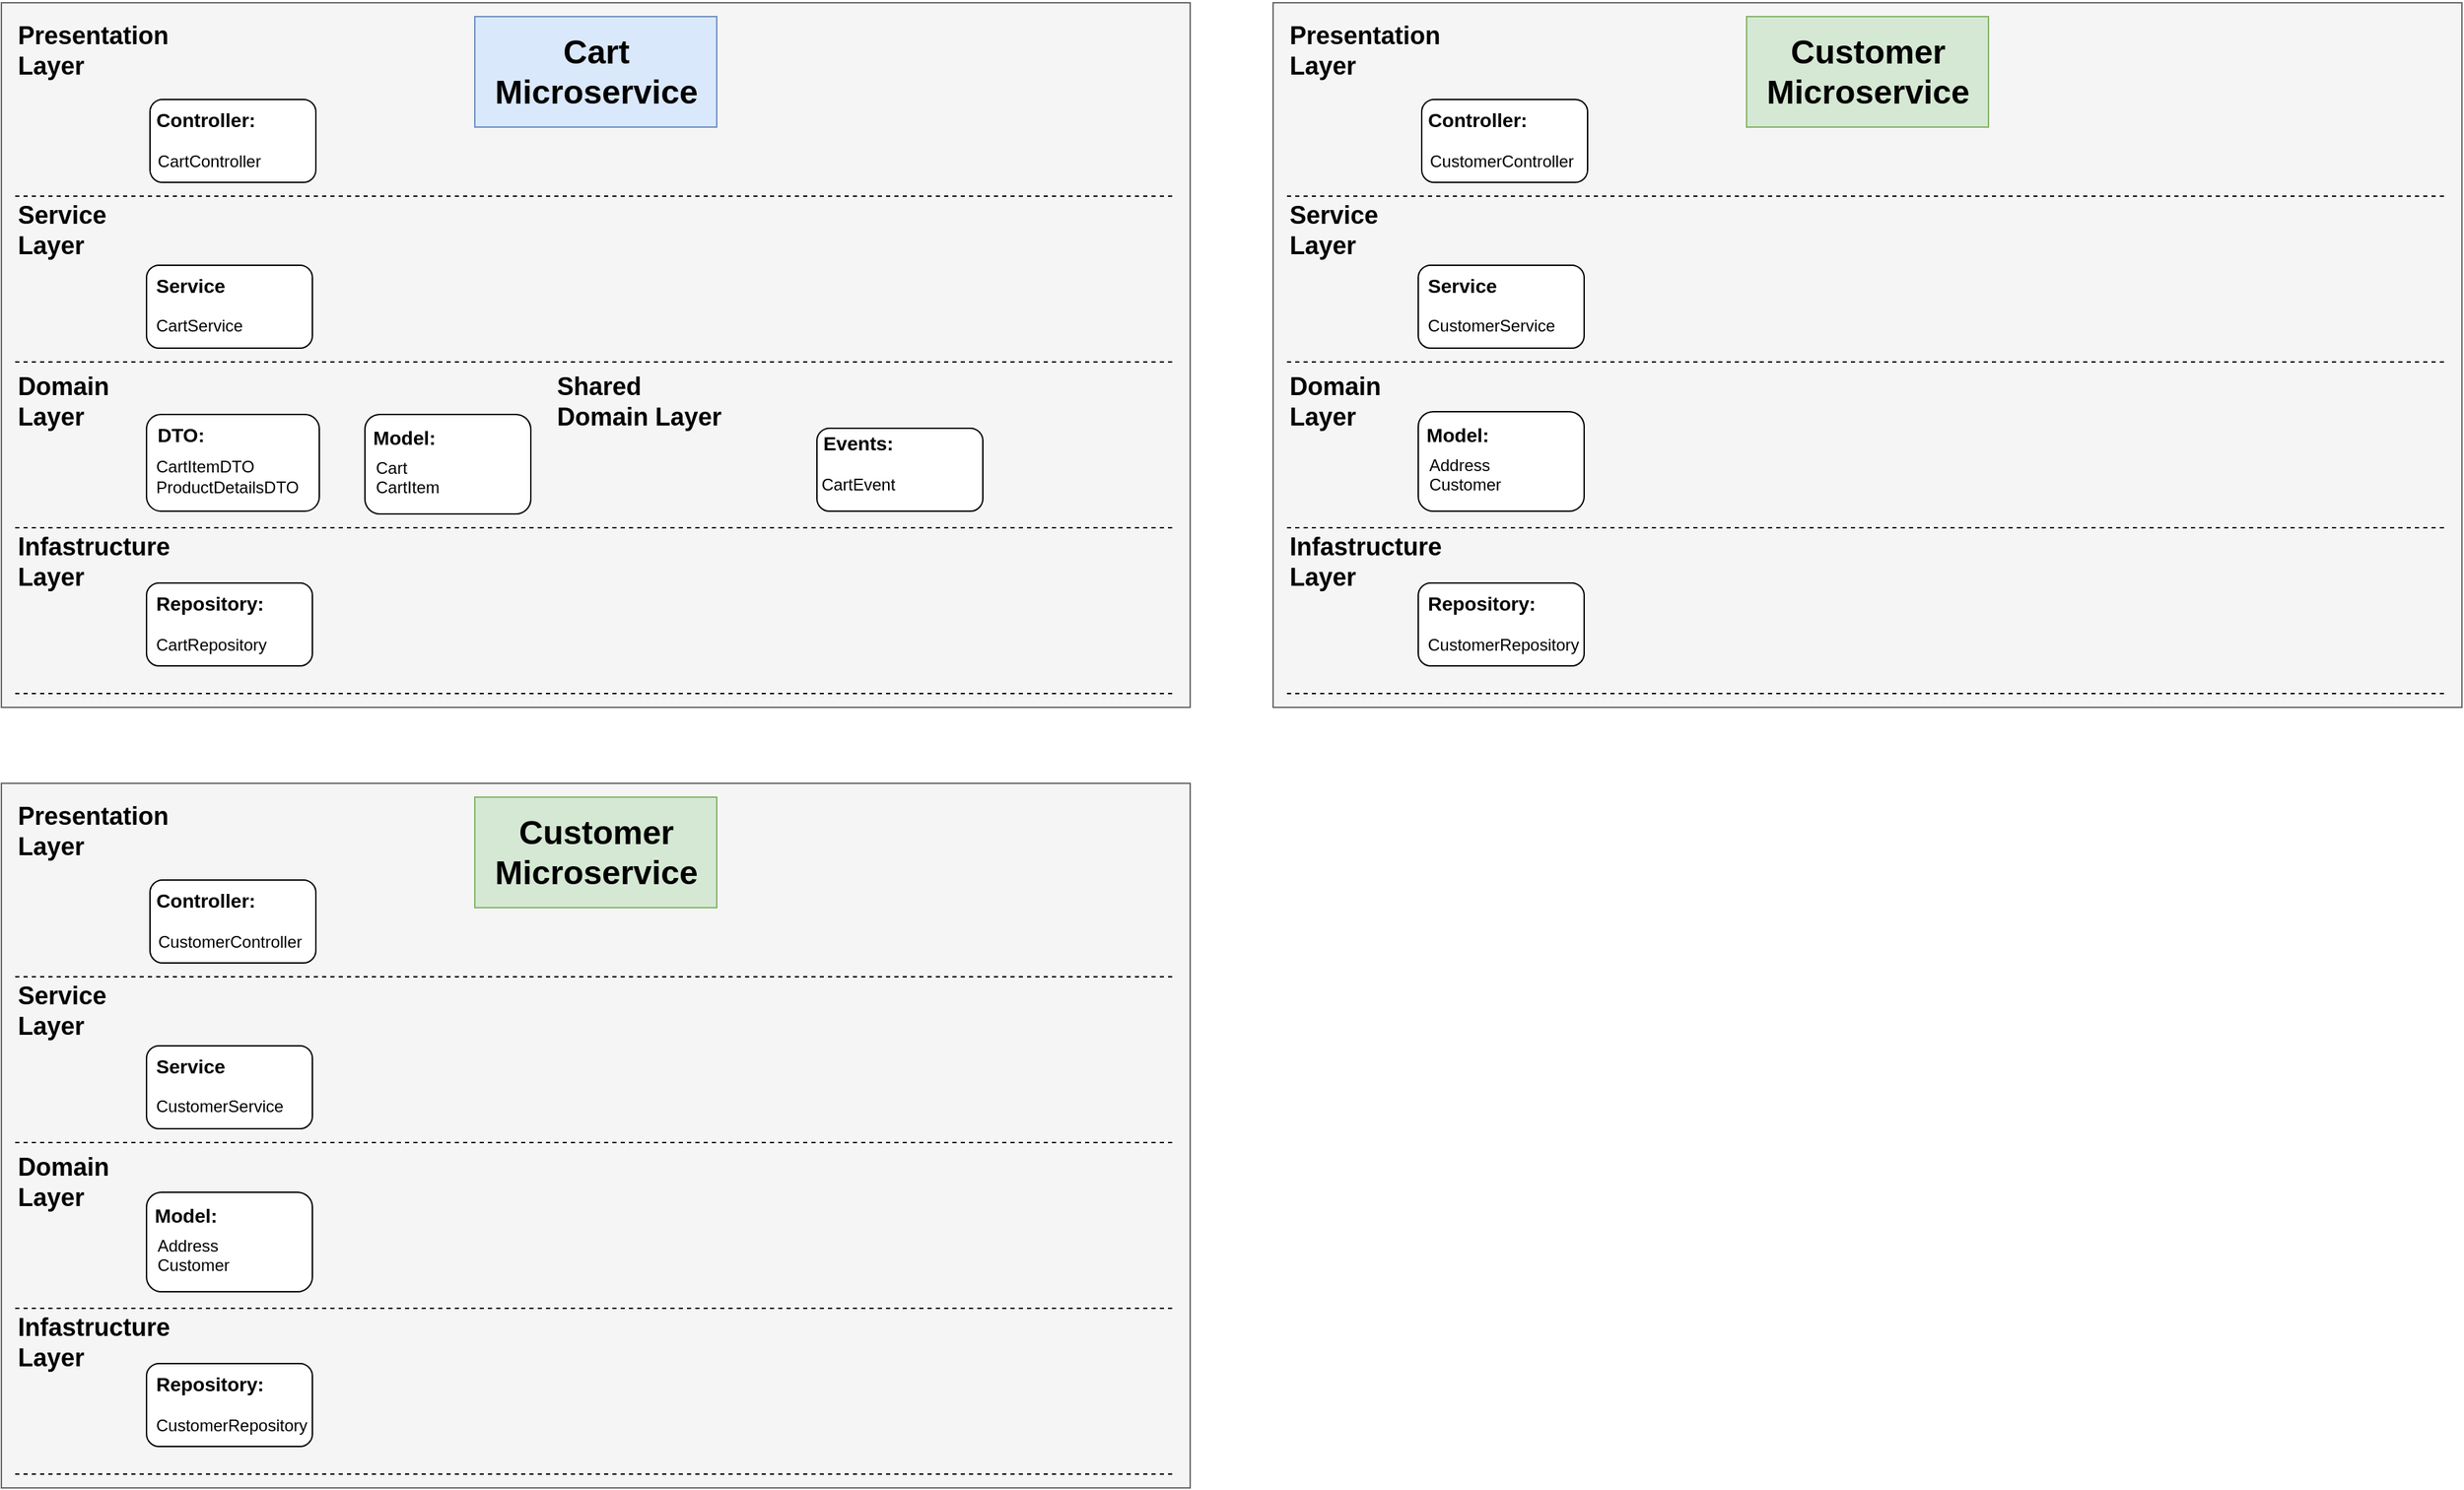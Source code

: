 <mxfile version="24.7.17">
  <diagram name="Page-1" id="kIctkeBkr8f2s4fUDdkD">
    <mxGraphModel dx="1144" dy="801" grid="1" gridSize="10" guides="1" tooltips="1" connect="1" arrows="1" fold="1" page="1" pageScale="1" pageWidth="827" pageHeight="1169" math="0" shadow="0">
      <root>
        <mxCell id="0" />
        <mxCell id="1" parent="0" />
        <mxCell id="JEee_by6WqiBMCdvXWW1-28" value="" style="rounded=0;whiteSpace=wrap;html=1;fillColor=#f5f5f5;fontColor=#333333;strokeColor=#666666;" parent="1" vertex="1">
          <mxGeometry x="110" y="20" width="860" height="510" as="geometry" />
        </mxCell>
        <mxCell id="JEee_by6WqiBMCdvXWW1-55" value="" style="rounded=1;whiteSpace=wrap;html=1;" parent="1" vertex="1">
          <mxGeometry x="700" y="328" width="120" height="60" as="geometry" />
        </mxCell>
        <mxCell id="JEee_by6WqiBMCdvXWW1-52" value="" style="rounded=1;whiteSpace=wrap;html=1;" parent="1" vertex="1">
          <mxGeometry x="217.5" y="90" width="120" height="60" as="geometry" />
        </mxCell>
        <mxCell id="JEee_by6WqiBMCdvXWW1-42" value="" style="rounded=1;whiteSpace=wrap;html=1;" parent="1" vertex="1">
          <mxGeometry x="215" y="210" width="120" height="60" as="geometry" />
        </mxCell>
        <mxCell id="JEee_by6WqiBMCdvXWW1-39" value="" style="rounded=1;whiteSpace=wrap;html=1;" parent="1" vertex="1">
          <mxGeometry x="373" y="318" width="120" height="72" as="geometry" />
        </mxCell>
        <mxCell id="JEee_by6WqiBMCdvXWW1-34" value="" style="rounded=1;whiteSpace=wrap;html=1;" parent="1" vertex="1">
          <mxGeometry x="215" y="440" width="120" height="60" as="geometry" />
        </mxCell>
        <mxCell id="JEee_by6WqiBMCdvXWW1-4" value="&lt;h1&gt;Cart Microservice&lt;/h1&gt;" style="text;html=1;align=center;verticalAlign=middle;whiteSpace=wrap;rounded=0;fillColor=#dae8fc;strokeColor=#6c8ebf;" parent="1" vertex="1">
          <mxGeometry x="452.5" y="30" width="175" height="80" as="geometry" />
        </mxCell>
        <mxCell id="JEee_by6WqiBMCdvXWW1-6" value="" style="endArrow=none;html=1;rounded=0;bendable=0;fixDash=1;curved=0;dashed=1;" parent="1" edge="1">
          <mxGeometry width="50" height="50" relative="1" as="geometry">
            <mxPoint x="120" y="160" as="sourcePoint" />
            <mxPoint x="960" y="160" as="targetPoint" />
          </mxGeometry>
        </mxCell>
        <mxCell id="JEee_by6WqiBMCdvXWW1-7" value="" style="endArrow=none;html=1;rounded=0;dashed=1;" parent="1" edge="1">
          <mxGeometry width="50" height="50" relative="1" as="geometry">
            <mxPoint x="120" y="280" as="sourcePoint" />
            <mxPoint x="960" y="280" as="targetPoint" />
          </mxGeometry>
        </mxCell>
        <mxCell id="JEee_by6WqiBMCdvXWW1-8" value="" style="endArrow=none;html=1;rounded=0;dashed=1;" parent="1" edge="1">
          <mxGeometry width="50" height="50" relative="1" as="geometry">
            <mxPoint x="120" y="400" as="sourcePoint" />
            <mxPoint x="960" y="400" as="targetPoint" />
          </mxGeometry>
        </mxCell>
        <mxCell id="JEee_by6WqiBMCdvXWW1-9" value="&lt;h2&gt;Presentation Layer&lt;/h2&gt;" style="text;html=1;align=left;verticalAlign=middle;whiteSpace=wrap;rounded=0;" parent="1" vertex="1">
          <mxGeometry x="120" y="40" width="60" height="30" as="geometry" />
        </mxCell>
        <mxCell id="JEee_by6WqiBMCdvXWW1-10" value="&lt;h2&gt;Service Layer&lt;/h2&gt;" style="text;html=1;align=left;verticalAlign=middle;whiteSpace=wrap;rounded=0;" parent="1" vertex="1">
          <mxGeometry x="120" y="170" width="60" height="30" as="geometry" />
        </mxCell>
        <mxCell id="JEee_by6WqiBMCdvXWW1-11" value="&lt;h2&gt;Domain Layer&lt;/h2&gt;" style="text;html=1;align=left;verticalAlign=middle;whiteSpace=wrap;rounded=0;" parent="1" vertex="1">
          <mxGeometry x="120" y="294" width="60" height="30" as="geometry" />
        </mxCell>
        <mxCell id="JEee_by6WqiBMCdvXWW1-12" value="&lt;h2&gt;Infastructure Layer&lt;/h2&gt;" style="text;html=1;align=left;verticalAlign=middle;whiteSpace=wrap;rounded=0;" parent="1" vertex="1">
          <mxGeometry x="120" y="410" width="60" height="30" as="geometry" />
        </mxCell>
        <mxCell id="JEee_by6WqiBMCdvXWW1-13" value="" style="endArrow=none;html=1;rounded=0;dashed=1;" parent="1" edge="1">
          <mxGeometry width="50" height="50" relative="1" as="geometry">
            <mxPoint x="120" y="520" as="sourcePoint" />
            <mxPoint x="960" y="520" as="targetPoint" />
          </mxGeometry>
        </mxCell>
        <mxCell id="JEee_by6WqiBMCdvXWW1-15" value="&lt;h2&gt;Shared Domain Layer&lt;/h2&gt;" style="text;html=1;align=left;verticalAlign=middle;whiteSpace=wrap;rounded=0;" parent="1" vertex="1">
          <mxGeometry x="510" y="294" width="130" height="30" as="geometry" />
        </mxCell>
        <mxCell id="JEee_by6WqiBMCdvXWW1-26" value="CartService" style="text;whiteSpace=wrap;" parent="1" vertex="1">
          <mxGeometry x="220" y="240" width="70" height="20" as="geometry" />
        </mxCell>
        <mxCell id="JEee_by6WqiBMCdvXWW1-33" value="" style="rounded=1;whiteSpace=wrap;html=1;" parent="1" vertex="1">
          <mxGeometry x="215" y="318" width="125" height="70" as="geometry" />
        </mxCell>
        <mxCell id="JEee_by6WqiBMCdvXWW1-31" value="&lt;h3&gt;&lt;span style=&quot;text-align: left;&quot;&gt;DTO:&lt;/span&gt;&lt;/h3&gt;" style="text;html=1;align=center;verticalAlign=middle;whiteSpace=wrap;rounded=0;" parent="1" vertex="1">
          <mxGeometry x="220" y="318" width="40" height="30" as="geometry" />
        </mxCell>
        <mxCell id="JEee_by6WqiBMCdvXWW1-32" value="&lt;p style=&quot;line-height: 120%;&quot;&gt;&lt;/p&gt;&lt;div style=&quot;&quot;&gt;CartItemDTO&lt;/div&gt;&lt;div style=&quot;&quot;&gt;ProductDetailsDTO&lt;/div&gt;&lt;p&gt;&lt;/p&gt;" style="text;html=1;align=left;verticalAlign=middle;whiteSpace=wrap;rounded=0;" parent="1" vertex="1">
          <mxGeometry x="220" y="338" width="110" height="50" as="geometry" />
        </mxCell>
        <mxCell id="JEee_by6WqiBMCdvXWW1-36" value="Cart&#xa;CartItem" style="text;whiteSpace=wrap;" parent="1" vertex="1">
          <mxGeometry x="379" y="343" width="64" height="40" as="geometry" />
        </mxCell>
        <mxCell id="JEee_by6WqiBMCdvXWW1-37" value="&lt;h3&gt;Repository:&lt;/h3&gt;" style="text;html=1;align=left;verticalAlign=middle;whiteSpace=wrap;rounded=0;" parent="1" vertex="1">
          <mxGeometry x="220" y="440" width="80" height="30" as="geometry" />
        </mxCell>
        <mxCell id="JEee_by6WqiBMCdvXWW1-38" value="CartRepository" style="text;html=1;align=left;verticalAlign=middle;whiteSpace=wrap;rounded=0;" parent="1" vertex="1">
          <mxGeometry x="220" y="470" width="90" height="30" as="geometry" />
        </mxCell>
        <mxCell id="JEee_by6WqiBMCdvXWW1-40" value="&lt;h3&gt;Model:&lt;/h3&gt;" style="text;strokeColor=none;fillColor=none;align=left;verticalAlign=middle;spacingLeft=4;spacingRight=4;overflow=hidden;points=[[0,0.5],[1,0.5]];portConstraint=eastwest;rotatable=0;whiteSpace=wrap;html=1;" parent="1" vertex="1">
          <mxGeometry x="373" y="310" width="86" height="38" as="geometry" />
        </mxCell>
        <mxCell id="JEee_by6WqiBMCdvXWW1-49" value="&lt;h3&gt;Service&lt;/h3&gt;" style="text;html=1;align=left;verticalAlign=middle;whiteSpace=wrap;rounded=0;" parent="1" vertex="1">
          <mxGeometry x="220" y="210" width="60" height="30" as="geometry" />
        </mxCell>
        <mxCell id="JEee_by6WqiBMCdvXWW1-50" value="&lt;h3&gt;Controller:&lt;/h3&gt;" style="text;html=1;align=center;verticalAlign=middle;whiteSpace=wrap;rounded=0;" parent="1" vertex="1">
          <mxGeometry x="227.5" y="90" width="60" height="30" as="geometry" />
        </mxCell>
        <mxCell id="JEee_by6WqiBMCdvXWW1-51" value="CartController" style="text;html=1;align=center;verticalAlign=middle;whiteSpace=wrap;rounded=0;" parent="1" vertex="1">
          <mxGeometry x="222.5" y="120" width="75" height="30" as="geometry" />
        </mxCell>
        <mxCell id="JEee_by6WqiBMCdvXWW1-53" value="&lt;h3&gt;Events:&lt;/h3&gt;" style="text;html=1;align=center;verticalAlign=middle;whiteSpace=wrap;rounded=0;" parent="1" vertex="1">
          <mxGeometry x="700" y="324" width="60" height="30" as="geometry" />
        </mxCell>
        <mxCell id="JEee_by6WqiBMCdvXWW1-54" value="CartEvent" style="text;html=1;align=center;verticalAlign=middle;whiteSpace=wrap;rounded=0;" parent="1" vertex="1">
          <mxGeometry x="700" y="354" width="60" height="30" as="geometry" />
        </mxCell>
        <mxCell id="1s3DVI1afvjFYcjyuSCB-1" value="" style="rounded=0;whiteSpace=wrap;html=1;fillColor=#f5f5f5;fontColor=#333333;strokeColor=#666666;" vertex="1" parent="1">
          <mxGeometry x="110" y="585" width="860" height="510" as="geometry" />
        </mxCell>
        <mxCell id="1s3DVI1afvjFYcjyuSCB-3" value="" style="rounded=1;whiteSpace=wrap;html=1;" vertex="1" parent="1">
          <mxGeometry x="217.5" y="655" width="120" height="60" as="geometry" />
        </mxCell>
        <mxCell id="1s3DVI1afvjFYcjyuSCB-4" value="" style="rounded=1;whiteSpace=wrap;html=1;" vertex="1" parent="1">
          <mxGeometry x="215" y="775" width="120" height="60" as="geometry" />
        </mxCell>
        <mxCell id="1s3DVI1afvjFYcjyuSCB-5" value="" style="rounded=1;whiteSpace=wrap;html=1;" vertex="1" parent="1">
          <mxGeometry x="215" y="881" width="120" height="72" as="geometry" />
        </mxCell>
        <mxCell id="1s3DVI1afvjFYcjyuSCB-6" value="" style="rounded=1;whiteSpace=wrap;html=1;" vertex="1" parent="1">
          <mxGeometry x="215" y="1005" width="120" height="60" as="geometry" />
        </mxCell>
        <mxCell id="1s3DVI1afvjFYcjyuSCB-7" value="&lt;h1&gt;Customer Microservice&lt;/h1&gt;" style="text;html=1;align=center;verticalAlign=middle;whiteSpace=wrap;rounded=0;fillColor=#d5e8d4;strokeColor=#82b366;" vertex="1" parent="1">
          <mxGeometry x="452.5" y="595" width="175" height="80" as="geometry" />
        </mxCell>
        <mxCell id="1s3DVI1afvjFYcjyuSCB-8" value="" style="endArrow=none;html=1;rounded=0;bendable=0;fixDash=1;curved=0;dashed=1;" edge="1" parent="1">
          <mxGeometry width="50" height="50" relative="1" as="geometry">
            <mxPoint x="120" y="725" as="sourcePoint" />
            <mxPoint x="960" y="725" as="targetPoint" />
          </mxGeometry>
        </mxCell>
        <mxCell id="1s3DVI1afvjFYcjyuSCB-9" value="" style="endArrow=none;html=1;rounded=0;dashed=1;" edge="1" parent="1">
          <mxGeometry width="50" height="50" relative="1" as="geometry">
            <mxPoint x="120" y="845" as="sourcePoint" />
            <mxPoint x="960" y="845" as="targetPoint" />
          </mxGeometry>
        </mxCell>
        <mxCell id="1s3DVI1afvjFYcjyuSCB-10" value="" style="endArrow=none;html=1;rounded=0;dashed=1;" edge="1" parent="1">
          <mxGeometry width="50" height="50" relative="1" as="geometry">
            <mxPoint x="120" y="965" as="sourcePoint" />
            <mxPoint x="960" y="965" as="targetPoint" />
          </mxGeometry>
        </mxCell>
        <mxCell id="1s3DVI1afvjFYcjyuSCB-11" value="&lt;h2&gt;Presentation Layer&lt;/h2&gt;" style="text;html=1;align=left;verticalAlign=middle;whiteSpace=wrap;rounded=0;" vertex="1" parent="1">
          <mxGeometry x="120" y="605" width="60" height="30" as="geometry" />
        </mxCell>
        <mxCell id="1s3DVI1afvjFYcjyuSCB-12" value="&lt;h2&gt;Service Layer&lt;/h2&gt;" style="text;html=1;align=left;verticalAlign=middle;whiteSpace=wrap;rounded=0;" vertex="1" parent="1">
          <mxGeometry x="120" y="735" width="60" height="30" as="geometry" />
        </mxCell>
        <mxCell id="1s3DVI1afvjFYcjyuSCB-13" value="&lt;h2&gt;Domain Layer&lt;/h2&gt;" style="text;html=1;align=left;verticalAlign=middle;whiteSpace=wrap;rounded=0;" vertex="1" parent="1">
          <mxGeometry x="120" y="859" width="60" height="30" as="geometry" />
        </mxCell>
        <mxCell id="1s3DVI1afvjFYcjyuSCB-14" value="&lt;h2&gt;Infastructure Layer&lt;/h2&gt;" style="text;html=1;align=left;verticalAlign=middle;whiteSpace=wrap;rounded=0;" vertex="1" parent="1">
          <mxGeometry x="120" y="975" width="60" height="30" as="geometry" />
        </mxCell>
        <mxCell id="1s3DVI1afvjFYcjyuSCB-15" value="" style="endArrow=none;html=1;rounded=0;dashed=1;" edge="1" parent="1">
          <mxGeometry width="50" height="50" relative="1" as="geometry">
            <mxPoint x="120" y="1085" as="sourcePoint" />
            <mxPoint x="960" y="1085" as="targetPoint" />
          </mxGeometry>
        </mxCell>
        <mxCell id="1s3DVI1afvjFYcjyuSCB-17" value="CustomerService" style="text;whiteSpace=wrap;" vertex="1" parent="1">
          <mxGeometry x="220" y="805" width="70" height="20" as="geometry" />
        </mxCell>
        <mxCell id="1s3DVI1afvjFYcjyuSCB-21" value="Address&#xa;Customer" style="text;whiteSpace=wrap;" vertex="1" parent="1">
          <mxGeometry x="221" y="906" width="64" height="40" as="geometry" />
        </mxCell>
        <mxCell id="1s3DVI1afvjFYcjyuSCB-22" value="&lt;h3&gt;Repository:&lt;/h3&gt;" style="text;html=1;align=left;verticalAlign=middle;whiteSpace=wrap;rounded=0;" vertex="1" parent="1">
          <mxGeometry x="220" y="1005" width="80" height="30" as="geometry" />
        </mxCell>
        <mxCell id="1s3DVI1afvjFYcjyuSCB-23" value="CustomerRepository" style="text;html=1;align=left;verticalAlign=middle;whiteSpace=wrap;rounded=0;" vertex="1" parent="1">
          <mxGeometry x="220" y="1035" width="90" height="30" as="geometry" />
        </mxCell>
        <mxCell id="1s3DVI1afvjFYcjyuSCB-24" value="&lt;h3&gt;Model:&lt;/h3&gt;" style="text;strokeColor=none;fillColor=none;align=left;verticalAlign=middle;spacingLeft=4;spacingRight=4;overflow=hidden;points=[[0,0.5],[1,0.5]];portConstraint=eastwest;rotatable=0;whiteSpace=wrap;html=1;" vertex="1" parent="1">
          <mxGeometry x="215" y="873" width="86" height="38" as="geometry" />
        </mxCell>
        <mxCell id="1s3DVI1afvjFYcjyuSCB-25" value="&lt;h3&gt;Service&lt;/h3&gt;" style="text;html=1;align=left;verticalAlign=middle;whiteSpace=wrap;rounded=0;" vertex="1" parent="1">
          <mxGeometry x="220" y="775" width="60" height="30" as="geometry" />
        </mxCell>
        <mxCell id="1s3DVI1afvjFYcjyuSCB-26" value="&lt;h3&gt;Controller:&lt;/h3&gt;" style="text;html=1;align=center;verticalAlign=middle;whiteSpace=wrap;rounded=0;" vertex="1" parent="1">
          <mxGeometry x="227.5" y="655" width="60" height="30" as="geometry" />
        </mxCell>
        <mxCell id="1s3DVI1afvjFYcjyuSCB-27" value="CustomerController" style="text;html=1;align=center;verticalAlign=middle;whiteSpace=wrap;rounded=0;" vertex="1" parent="1">
          <mxGeometry x="237.5" y="685" width="75" height="30" as="geometry" />
        </mxCell>
        <mxCell id="1s3DVI1afvjFYcjyuSCB-30" value="" style="rounded=0;whiteSpace=wrap;html=1;fillColor=#f5f5f5;fontColor=#333333;strokeColor=#666666;" vertex="1" parent="1">
          <mxGeometry x="1030" y="20" width="860" height="510" as="geometry" />
        </mxCell>
        <mxCell id="1s3DVI1afvjFYcjyuSCB-31" value="" style="rounded=1;whiteSpace=wrap;html=1;" vertex="1" parent="1">
          <mxGeometry x="1137.5" y="90" width="120" height="60" as="geometry" />
        </mxCell>
        <mxCell id="1s3DVI1afvjFYcjyuSCB-32" value="" style="rounded=1;whiteSpace=wrap;html=1;" vertex="1" parent="1">
          <mxGeometry x="1135" y="210" width="120" height="60" as="geometry" />
        </mxCell>
        <mxCell id="1s3DVI1afvjFYcjyuSCB-33" value="" style="rounded=1;whiteSpace=wrap;html=1;" vertex="1" parent="1">
          <mxGeometry x="1135" y="316" width="120" height="72" as="geometry" />
        </mxCell>
        <mxCell id="1s3DVI1afvjFYcjyuSCB-34" value="" style="rounded=1;whiteSpace=wrap;html=1;" vertex="1" parent="1">
          <mxGeometry x="1135" y="440" width="120" height="60" as="geometry" />
        </mxCell>
        <mxCell id="1s3DVI1afvjFYcjyuSCB-35" value="&lt;h1&gt;Customer Microservice&lt;/h1&gt;" style="text;html=1;align=center;verticalAlign=middle;whiteSpace=wrap;rounded=0;fillColor=#d5e8d4;strokeColor=#82b366;" vertex="1" parent="1">
          <mxGeometry x="1372.5" y="30" width="175" height="80" as="geometry" />
        </mxCell>
        <mxCell id="1s3DVI1afvjFYcjyuSCB-36" value="" style="endArrow=none;html=1;rounded=0;bendable=0;fixDash=1;curved=0;dashed=1;" edge="1" parent="1">
          <mxGeometry width="50" height="50" relative="1" as="geometry">
            <mxPoint x="1040" y="160" as="sourcePoint" />
            <mxPoint x="1880" y="160" as="targetPoint" />
          </mxGeometry>
        </mxCell>
        <mxCell id="1s3DVI1afvjFYcjyuSCB-37" value="" style="endArrow=none;html=1;rounded=0;dashed=1;" edge="1" parent="1">
          <mxGeometry width="50" height="50" relative="1" as="geometry">
            <mxPoint x="1040" y="280" as="sourcePoint" />
            <mxPoint x="1880" y="280" as="targetPoint" />
          </mxGeometry>
        </mxCell>
        <mxCell id="1s3DVI1afvjFYcjyuSCB-38" value="" style="endArrow=none;html=1;rounded=0;dashed=1;" edge="1" parent="1">
          <mxGeometry width="50" height="50" relative="1" as="geometry">
            <mxPoint x="1040" y="400" as="sourcePoint" />
            <mxPoint x="1880" y="400" as="targetPoint" />
          </mxGeometry>
        </mxCell>
        <mxCell id="1s3DVI1afvjFYcjyuSCB-39" value="&lt;h2&gt;Presentation Layer&lt;/h2&gt;" style="text;html=1;align=left;verticalAlign=middle;whiteSpace=wrap;rounded=0;" vertex="1" parent="1">
          <mxGeometry x="1040" y="40" width="60" height="30" as="geometry" />
        </mxCell>
        <mxCell id="1s3DVI1afvjFYcjyuSCB-40" value="&lt;h2&gt;Service Layer&lt;/h2&gt;" style="text;html=1;align=left;verticalAlign=middle;whiteSpace=wrap;rounded=0;" vertex="1" parent="1">
          <mxGeometry x="1040" y="170" width="60" height="30" as="geometry" />
        </mxCell>
        <mxCell id="1s3DVI1afvjFYcjyuSCB-41" value="&lt;h2&gt;Domain Layer&lt;/h2&gt;" style="text;html=1;align=left;verticalAlign=middle;whiteSpace=wrap;rounded=0;" vertex="1" parent="1">
          <mxGeometry x="1040" y="294" width="60" height="30" as="geometry" />
        </mxCell>
        <mxCell id="1s3DVI1afvjFYcjyuSCB-42" value="&lt;h2&gt;Infastructure Layer&lt;/h2&gt;" style="text;html=1;align=left;verticalAlign=middle;whiteSpace=wrap;rounded=0;" vertex="1" parent="1">
          <mxGeometry x="1040" y="410" width="60" height="30" as="geometry" />
        </mxCell>
        <mxCell id="1s3DVI1afvjFYcjyuSCB-43" value="" style="endArrow=none;html=1;rounded=0;dashed=1;" edge="1" parent="1">
          <mxGeometry width="50" height="50" relative="1" as="geometry">
            <mxPoint x="1040" y="520" as="sourcePoint" />
            <mxPoint x="1880" y="520" as="targetPoint" />
          </mxGeometry>
        </mxCell>
        <mxCell id="1s3DVI1afvjFYcjyuSCB-44" value="CustomerService" style="text;whiteSpace=wrap;" vertex="1" parent="1">
          <mxGeometry x="1140" y="240" width="70" height="20" as="geometry" />
        </mxCell>
        <mxCell id="1s3DVI1afvjFYcjyuSCB-45" value="Address&#xa;Customer" style="text;whiteSpace=wrap;" vertex="1" parent="1">
          <mxGeometry x="1141" y="341" width="64" height="40" as="geometry" />
        </mxCell>
        <mxCell id="1s3DVI1afvjFYcjyuSCB-46" value="&lt;h3&gt;Repository:&lt;/h3&gt;" style="text;html=1;align=left;verticalAlign=middle;whiteSpace=wrap;rounded=0;" vertex="1" parent="1">
          <mxGeometry x="1140" y="440" width="80" height="30" as="geometry" />
        </mxCell>
        <mxCell id="1s3DVI1afvjFYcjyuSCB-47" value="CustomerRepository" style="text;html=1;align=left;verticalAlign=middle;whiteSpace=wrap;rounded=0;" vertex="1" parent="1">
          <mxGeometry x="1140" y="470" width="90" height="30" as="geometry" />
        </mxCell>
        <mxCell id="1s3DVI1afvjFYcjyuSCB-48" value="&lt;h3&gt;Model:&lt;/h3&gt;" style="text;strokeColor=none;fillColor=none;align=left;verticalAlign=middle;spacingLeft=4;spacingRight=4;overflow=hidden;points=[[0,0.5],[1,0.5]];portConstraint=eastwest;rotatable=0;whiteSpace=wrap;html=1;" vertex="1" parent="1">
          <mxGeometry x="1135" y="308" width="86" height="38" as="geometry" />
        </mxCell>
        <mxCell id="1s3DVI1afvjFYcjyuSCB-49" value="&lt;h3&gt;Service&lt;/h3&gt;" style="text;html=1;align=left;verticalAlign=middle;whiteSpace=wrap;rounded=0;" vertex="1" parent="1">
          <mxGeometry x="1140" y="210" width="60" height="30" as="geometry" />
        </mxCell>
        <mxCell id="1s3DVI1afvjFYcjyuSCB-50" value="&lt;h3&gt;Controller:&lt;/h3&gt;" style="text;html=1;align=center;verticalAlign=middle;whiteSpace=wrap;rounded=0;" vertex="1" parent="1">
          <mxGeometry x="1147.5" y="90" width="60" height="30" as="geometry" />
        </mxCell>
        <mxCell id="1s3DVI1afvjFYcjyuSCB-51" value="CustomerController" style="text;html=1;align=center;verticalAlign=middle;whiteSpace=wrap;rounded=0;" vertex="1" parent="1">
          <mxGeometry x="1157.5" y="120" width="75" height="30" as="geometry" />
        </mxCell>
      </root>
    </mxGraphModel>
  </diagram>
</mxfile>
